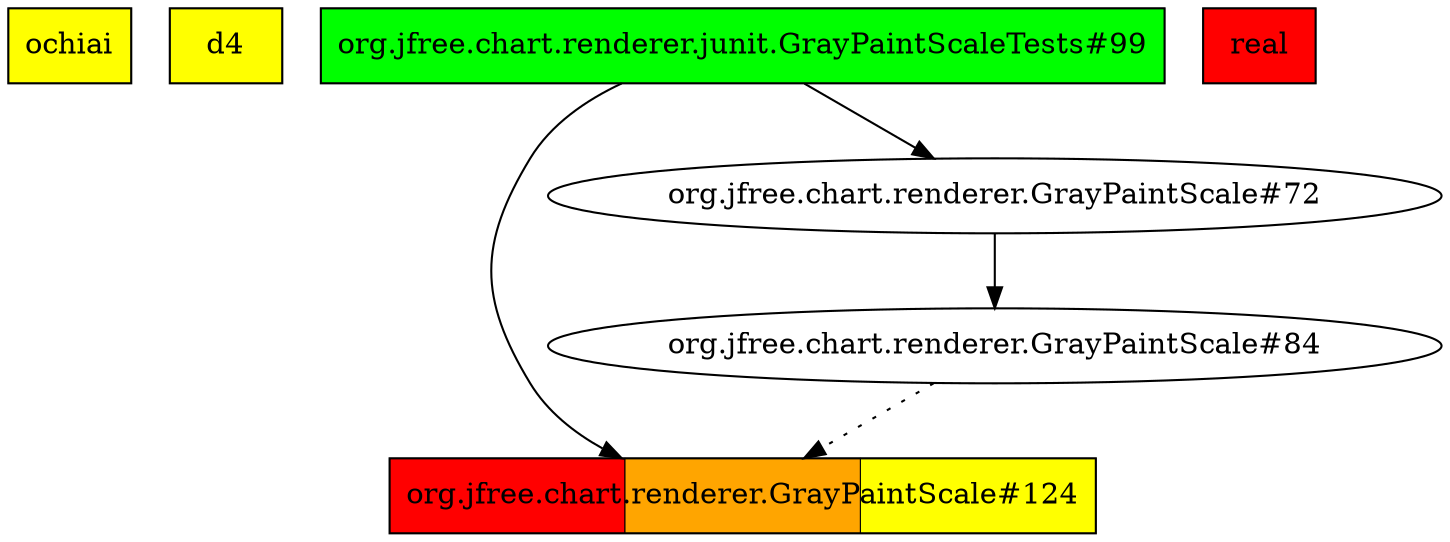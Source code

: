 digraph enhanced {
	"ochiai" [style=striped shape=box fillcolor="yellow"];
	"d4" [style=striped shape=box fillcolor="yellow"];
	"org.jfree.chart.renderer.junit.GrayPaintScaleTests#99" [style=striped shape=box fillcolor="green"];
	"real" [style=striped shape=box fillcolor="red"];
	"org.jfree.chart.renderer.GrayPaintScale#124" [style=striped shape=box fillcolor="red:orange:yellow"];
	"org.jfree.chart.renderer.junit.GrayPaintScaleTests#99" -> "org.jfree.chart.renderer.GrayPaintScale#72";
	"org.jfree.chart.renderer.GrayPaintScale#72" -> "org.jfree.chart.renderer.GrayPaintScale#84";
	"org.jfree.chart.renderer.GrayPaintScale#84" -> "org.jfree.chart.renderer.GrayPaintScale#124" [style=dotted];
	"org.jfree.chart.renderer.junit.GrayPaintScaleTests#99" -> "org.jfree.chart.renderer.GrayPaintScale#124";
}
